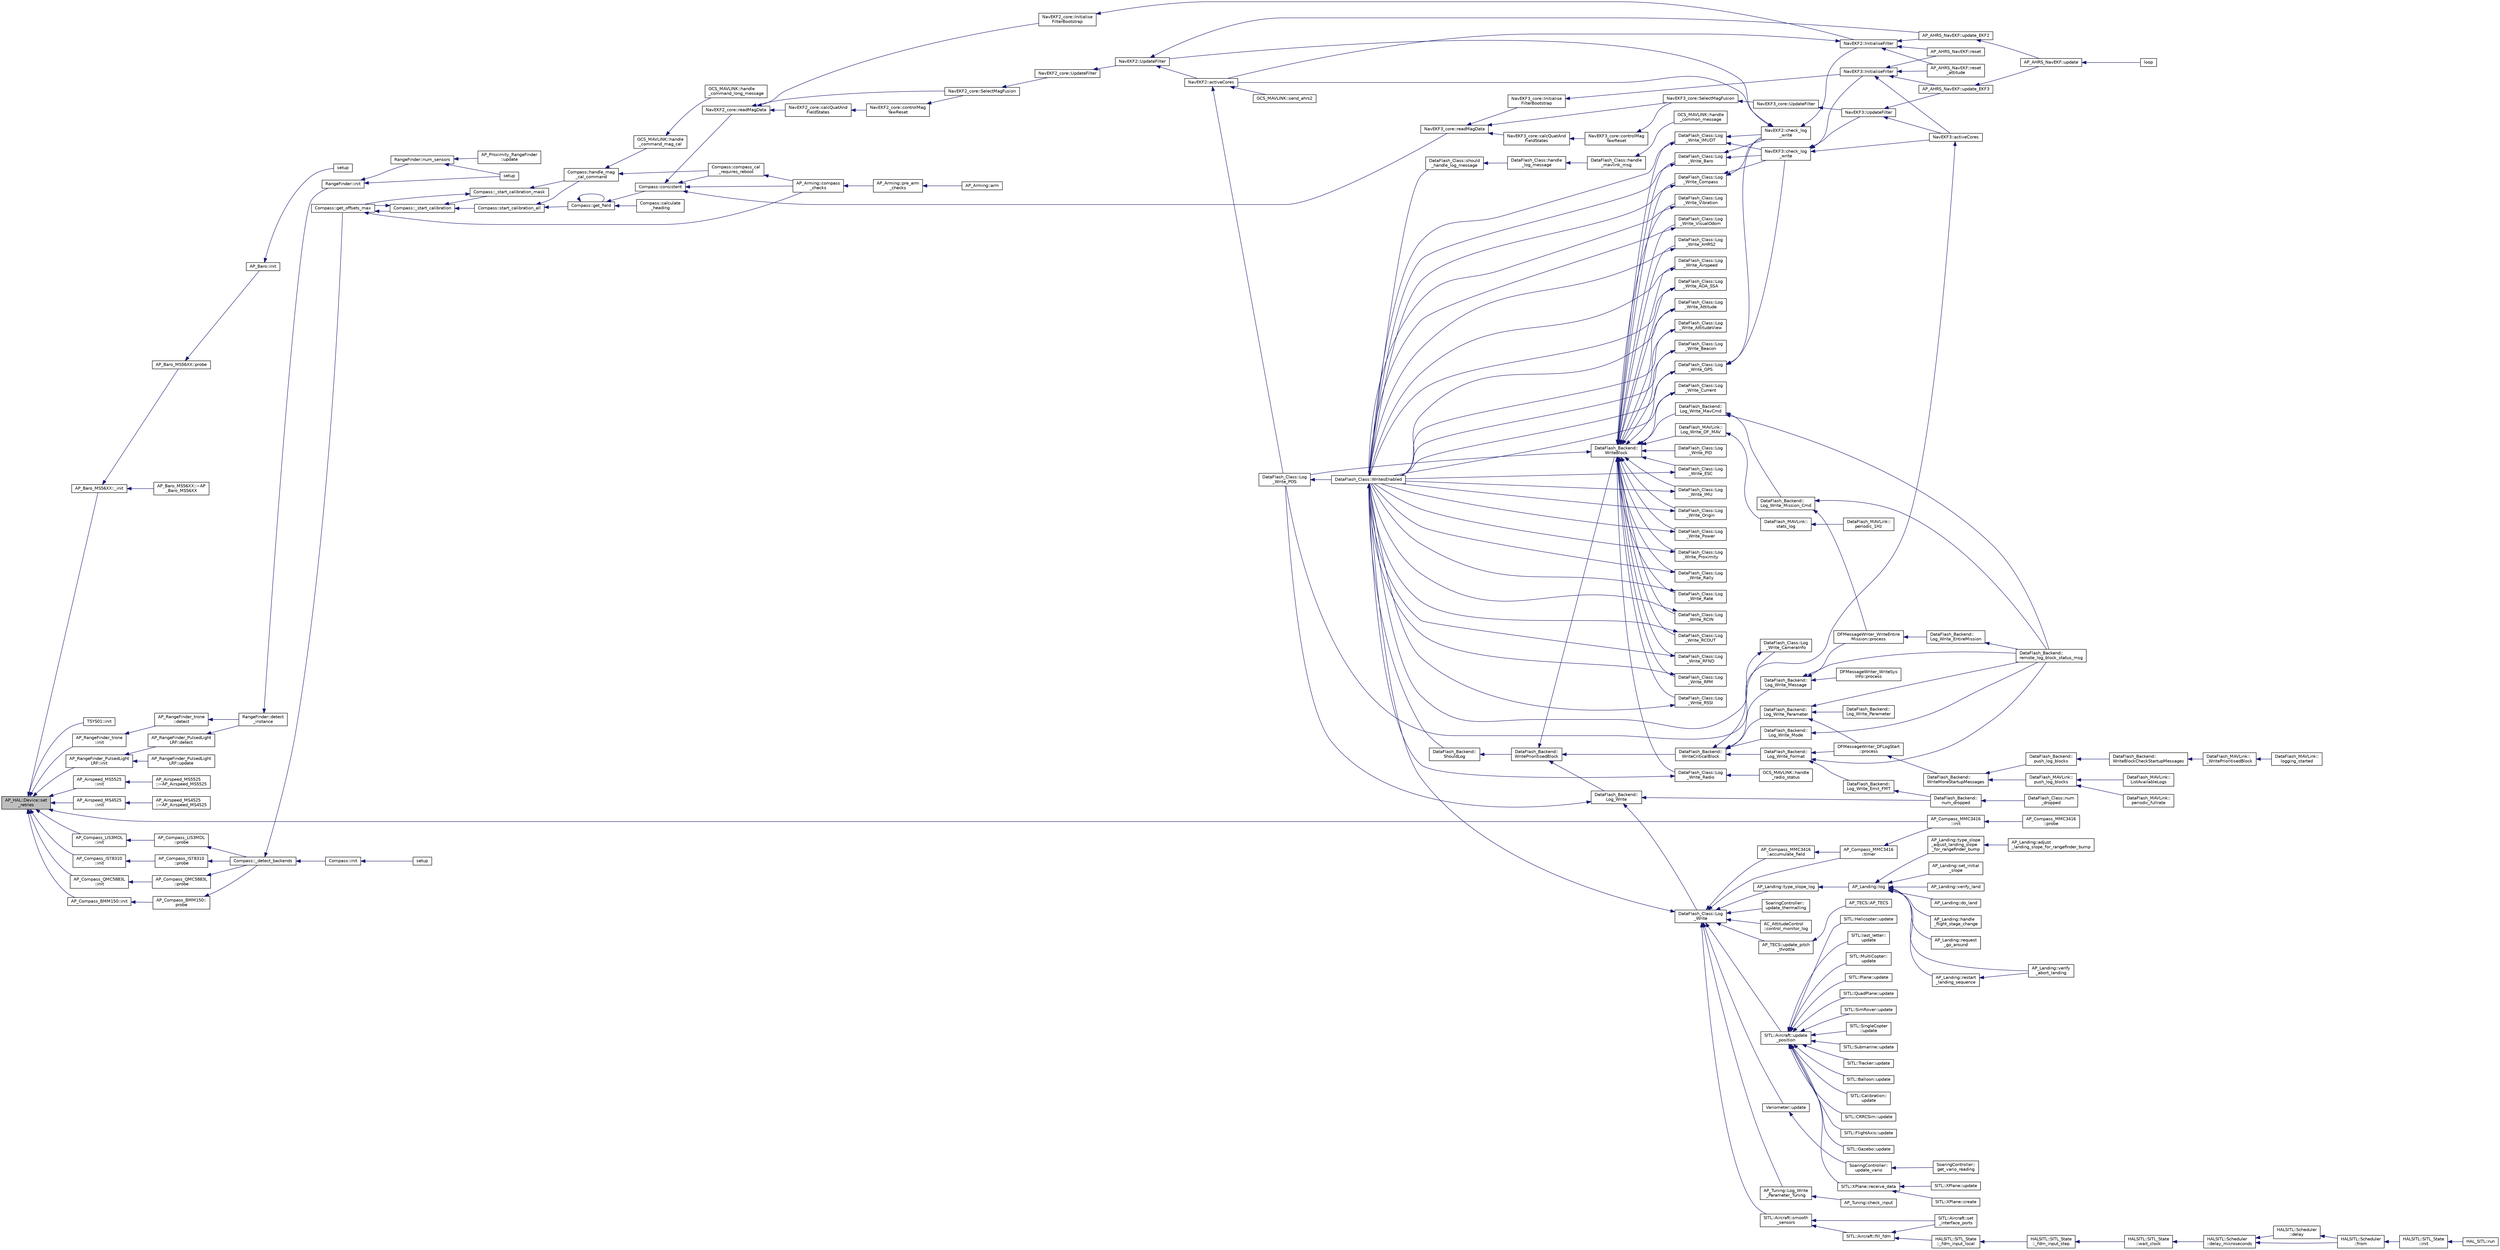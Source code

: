 digraph "AP_HAL::Device::set_retries"
{
 // INTERACTIVE_SVG=YES
  edge [fontname="Helvetica",fontsize="10",labelfontname="Helvetica",labelfontsize="10"];
  node [fontname="Helvetica",fontsize="10",shape=record];
  rankdir="LR";
  Node1 [label="AP_HAL::Device::set\l_retries",height=0.2,width=0.4,color="black", fillcolor="grey75", style="filled", fontcolor="black"];
  Node1 -> Node2 [dir="back",color="midnightblue",fontsize="10",style="solid",fontname="Helvetica"];
  Node2 [label="AP_Baro_MS56XX::_init",height=0.2,width=0.4,color="black", fillcolor="white", style="filled",URL="$classAP__Baro__MS56XX.html#a2f9fa10ace104137e6a0a0b4c8f4130c"];
  Node2 -> Node3 [dir="back",color="midnightblue",fontsize="10",style="solid",fontname="Helvetica"];
  Node3 [label="AP_Baro_MS56XX::probe",height=0.2,width=0.4,color="black", fillcolor="white", style="filled",URL="$classAP__Baro__MS56XX.html#ad4e1780fe0c684f594cc93ec96a9c876"];
  Node3 -> Node4 [dir="back",color="midnightblue",fontsize="10",style="solid",fontname="Helvetica"];
  Node4 [label="AP_Baro::init",height=0.2,width=0.4,color="black", fillcolor="white", style="filled",URL="$classAP__Baro.html#a942db790233528bfbb4d9a07c3454360"];
  Node4 -> Node5 [dir="back",color="midnightblue",fontsize="10",style="solid",fontname="Helvetica"];
  Node5 [label="setup",height=0.2,width=0.4,color="black", fillcolor="white", style="filled",URL="$BARO__generic_8cpp.html#a4fc01d736fe50cf5b977f755b675f11d"];
  Node2 -> Node6 [dir="back",color="midnightblue",fontsize="10",style="solid",fontname="Helvetica"];
  Node6 [label="AP_Baro_MS56XX::~AP\l_Baro_MS56XX",height=0.2,width=0.4,color="black", fillcolor="white", style="filled",URL="$classAP__Baro__MS56XX.html#a355a33a0b35cdf084ae22c85978492a2"];
  Node1 -> Node7 [dir="back",color="midnightblue",fontsize="10",style="solid",fontname="Helvetica"];
  Node7 [label="TSYS01::init",height=0.2,width=0.4,color="black", fillcolor="white", style="filled",URL="$classTSYS01.html#aeeb9f8e45c008977d298085d2d12461e"];
  Node1 -> Node8 [dir="back",color="midnightblue",fontsize="10",style="solid",fontname="Helvetica"];
  Node8 [label="AP_RangeFinder_trone\l::init",height=0.2,width=0.4,color="black", fillcolor="white", style="filled",URL="$classAP__RangeFinder__trone.html#a798978258c22be13e6deee52cdab0236"];
  Node8 -> Node9 [dir="back",color="midnightblue",fontsize="10",style="solid",fontname="Helvetica"];
  Node9 [label="AP_RangeFinder_trone\l::detect",height=0.2,width=0.4,color="black", fillcolor="white", style="filled",URL="$classAP__RangeFinder__trone.html#a71c22bfe97e0cf43a9da0a975e9879c0"];
  Node9 -> Node10 [dir="back",color="midnightblue",fontsize="10",style="solid",fontname="Helvetica"];
  Node10 [label="RangeFinder::detect\l_instance",height=0.2,width=0.4,color="black", fillcolor="white", style="filled",URL="$classRangeFinder.html#a7f7f9dce880eb37d53df67cba39bdda9"];
  Node10 -> Node11 [dir="back",color="midnightblue",fontsize="10",style="solid",fontname="Helvetica"];
  Node11 [label="RangeFinder::init",height=0.2,width=0.4,color="black", fillcolor="white", style="filled",URL="$classRangeFinder.html#a1c2d6a488e35a856814b5d48ca3d5d9e"];
  Node11 -> Node12 [dir="back",color="midnightblue",fontsize="10",style="solid",fontname="Helvetica"];
  Node12 [label="RangeFinder::num_sensors",height=0.2,width=0.4,color="black", fillcolor="white", style="filled",URL="$classRangeFinder.html#a95856f52f03d5234d587600faedcbfaf"];
  Node12 -> Node13 [dir="back",color="midnightblue",fontsize="10",style="solid",fontname="Helvetica"];
  Node13 [label="setup",height=0.2,width=0.4,color="black", fillcolor="white", style="filled",URL="$RFIND__test_8cpp.html#a4fc01d736fe50cf5b977f755b675f11d"];
  Node12 -> Node14 [dir="back",color="midnightblue",fontsize="10",style="solid",fontname="Helvetica"];
  Node14 [label="AP_Proximity_RangeFinder\l::update",height=0.2,width=0.4,color="black", fillcolor="white", style="filled",URL="$classAP__Proximity__RangeFinder.html#a00972bd55509a984f8a71c4cfdb78445"];
  Node11 -> Node13 [dir="back",color="midnightblue",fontsize="10",style="solid",fontname="Helvetica"];
  Node1 -> Node15 [dir="back",color="midnightblue",fontsize="10",style="solid",fontname="Helvetica"];
  Node15 [label="AP_RangeFinder_PulsedLight\lLRF::init",height=0.2,width=0.4,color="black", fillcolor="white", style="filled",URL="$classAP__RangeFinder__PulsedLightLRF.html#a1fe58514ce7282108e5aea8800c2451d"];
  Node15 -> Node16 [dir="back",color="midnightblue",fontsize="10",style="solid",fontname="Helvetica"];
  Node16 [label="AP_RangeFinder_PulsedLight\lLRF::detect",height=0.2,width=0.4,color="black", fillcolor="white", style="filled",URL="$classAP__RangeFinder__PulsedLightLRF.html#ad87857d39b8c6d2cbc53209498b60f73"];
  Node16 -> Node10 [dir="back",color="midnightblue",fontsize="10",style="solid",fontname="Helvetica"];
  Node15 -> Node17 [dir="back",color="midnightblue",fontsize="10",style="solid",fontname="Helvetica"];
  Node17 [label="AP_RangeFinder_PulsedLight\lLRF::update",height=0.2,width=0.4,color="black", fillcolor="white", style="filled",URL="$classAP__RangeFinder__PulsedLightLRF.html#a95733e2bb087ab50b224364be04da722"];
  Node1 -> Node18 [dir="back",color="midnightblue",fontsize="10",style="solid",fontname="Helvetica"];
  Node18 [label="AP_Airspeed_MS5525\l::init",height=0.2,width=0.4,color="black", fillcolor="white", style="filled",URL="$classAP__Airspeed__MS5525.html#a9e5ee7103712f80d10c650076827870d"];
  Node18 -> Node19 [dir="back",color="midnightblue",fontsize="10",style="solid",fontname="Helvetica"];
  Node19 [label="AP_Airspeed_MS5525\l::~AP_Airspeed_MS5525",height=0.2,width=0.4,color="black", fillcolor="white", style="filled",URL="$classAP__Airspeed__MS5525.html#a912d32f3429f683271ab10f3768122ab"];
  Node1 -> Node20 [dir="back",color="midnightblue",fontsize="10",style="solid",fontname="Helvetica"];
  Node20 [label="AP_Airspeed_MS4525\l::init",height=0.2,width=0.4,color="black", fillcolor="white", style="filled",URL="$classAP__Airspeed__MS4525.html#aac959768d4e8ad20d05dce4f9d809d22"];
  Node20 -> Node21 [dir="back",color="midnightblue",fontsize="10",style="solid",fontname="Helvetica"];
  Node21 [label="AP_Airspeed_MS4525\l::~AP_Airspeed_MS4525",height=0.2,width=0.4,color="black", fillcolor="white", style="filled",URL="$classAP__Airspeed__MS4525.html#a3cca9afd47d2f9476b305dd536b4ef31"];
  Node1 -> Node22 [dir="back",color="midnightblue",fontsize="10",style="solid",fontname="Helvetica"];
  Node22 [label="AP_Compass_BMM150::init",height=0.2,width=0.4,color="black", fillcolor="white", style="filled",URL="$classAP__Compass__BMM150.html#abbf9a3c627c7226835bc4ec7a346f221"];
  Node22 -> Node23 [dir="back",color="midnightblue",fontsize="10",style="solid",fontname="Helvetica"];
  Node23 [label="AP_Compass_BMM150::\lprobe",height=0.2,width=0.4,color="black", fillcolor="white", style="filled",URL="$classAP__Compass__BMM150.html#acb87d3a695ab2b7a439939107f18fe72"];
  Node23 -> Node24 [dir="back",color="midnightblue",fontsize="10",style="solid",fontname="Helvetica"];
  Node24 [label="Compass::_detect_backends",height=0.2,width=0.4,color="black", fillcolor="white", style="filled",URL="$classCompass.html#a1c48170d8c8966b22fb150b1634443ec"];
  Node24 -> Node25 [dir="back",color="midnightblue",fontsize="10",style="solid",fontname="Helvetica"];
  Node25 [label="Compass::get_offsets_max",height=0.2,width=0.4,color="black", fillcolor="white", style="filled",URL="$classCompass.html#aff3220e1a557a75480e4c2dbbde72973"];
  Node25 -> Node26 [dir="back",color="midnightblue",fontsize="10",style="solid",fontname="Helvetica"];
  Node26 [label="Compass::_start_calibration",height=0.2,width=0.4,color="black", fillcolor="white", style="filled",URL="$classCompass.html#a702eb9d33ff1f5ada05b67f9b2219f9a"];
  Node26 -> Node27 [dir="back",color="midnightblue",fontsize="10",style="solid",fontname="Helvetica"];
  Node27 [label="Compass::_start_calibration_mask",height=0.2,width=0.4,color="black", fillcolor="white", style="filled",URL="$classCompass.html#afdd4d0c78f52388a68dfc07deeec11a6"];
  Node27 -> Node25 [dir="back",color="midnightblue",fontsize="10",style="solid",fontname="Helvetica"];
  Node27 -> Node28 [dir="back",color="midnightblue",fontsize="10",style="solid",fontname="Helvetica"];
  Node28 [label="Compass::handle_mag\l_cal_command",height=0.2,width=0.4,color="black", fillcolor="white", style="filled",URL="$classCompass.html#ab4993a08b27d38ebb96276dc40c5f5fb"];
  Node28 -> Node29 [dir="back",color="midnightblue",fontsize="10",style="solid",fontname="Helvetica"];
  Node29 [label="Compass::compass_cal\l_requires_reboot",height=0.2,width=0.4,color="black", fillcolor="white", style="filled",URL="$classCompass.html#a71d8ad1cb96263dfe4c0f712f14fac97"];
  Node29 -> Node30 [dir="back",color="midnightblue",fontsize="10",style="solid",fontname="Helvetica"];
  Node30 [label="AP_Arming::compass\l_checks",height=0.2,width=0.4,color="black", fillcolor="white", style="filled",URL="$classAP__Arming.html#a24332b3f5e2e233914bce12e69ae9564"];
  Node30 -> Node31 [dir="back",color="midnightblue",fontsize="10",style="solid",fontname="Helvetica"];
  Node31 [label="AP_Arming::pre_arm\l_checks",height=0.2,width=0.4,color="black", fillcolor="white", style="filled",URL="$classAP__Arming.html#a73c03baf7f22b7124a2ac9e9286a850a"];
  Node31 -> Node32 [dir="back",color="midnightblue",fontsize="10",style="solid",fontname="Helvetica"];
  Node32 [label="AP_Arming::arm",height=0.2,width=0.4,color="black", fillcolor="white", style="filled",URL="$classAP__Arming.html#a47b859d9929a736df2f08a1cad03efcb"];
  Node28 -> Node33 [dir="back",color="midnightblue",fontsize="10",style="solid",fontname="Helvetica"];
  Node33 [label="GCS_MAVLINK::handle\l_command_mag_cal",height=0.2,width=0.4,color="black", fillcolor="white", style="filled",URL="$structGCS__MAVLINK.html#acc3f14c49157522bc5c00c3fe1c1b553"];
  Node33 -> Node34 [dir="back",color="midnightblue",fontsize="10",style="solid",fontname="Helvetica"];
  Node34 [label="GCS_MAVLINK::handle\l_command_long_message",height=0.2,width=0.4,color="black", fillcolor="white", style="filled",URL="$structGCS__MAVLINK.html#ada9816ba563e134b421cb5bcc7b21ed6"];
  Node26 -> Node25 [dir="back",color="midnightblue",fontsize="10",style="solid",fontname="Helvetica"];
  Node26 -> Node35 [dir="back",color="midnightblue",fontsize="10",style="solid",fontname="Helvetica"];
  Node35 [label="Compass::start_calibration_all",height=0.2,width=0.4,color="black", fillcolor="white", style="filled",URL="$classCompass.html#a785cd621a6ecd49077881299ff1edba7"];
  Node35 -> Node36 [dir="back",color="midnightblue",fontsize="10",style="solid",fontname="Helvetica"];
  Node36 [label="Compass::get_field",height=0.2,width=0.4,color="black", fillcolor="white", style="filled",URL="$classCompass.html#a22ce936207eeda5d3fa55237271cef3e"];
  Node36 -> Node37 [dir="back",color="midnightblue",fontsize="10",style="solid",fontname="Helvetica"];
  Node37 [label="Compass::calculate\l_heading",height=0.2,width=0.4,color="black", fillcolor="white", style="filled",URL="$classCompass.html#a518ff958770a39bc265f93d22e071212"];
  Node36 -> Node38 [dir="back",color="midnightblue",fontsize="10",style="solid",fontname="Helvetica"];
  Node38 [label="Compass::consistent",height=0.2,width=0.4,color="black", fillcolor="white", style="filled",URL="$classCompass.html#a59f46d32a935d4faecc4a28d262c4388"];
  Node38 -> Node29 [dir="back",color="midnightblue",fontsize="10",style="solid",fontname="Helvetica"];
  Node38 -> Node30 [dir="back",color="midnightblue",fontsize="10",style="solid",fontname="Helvetica"];
  Node38 -> Node39 [dir="back",color="midnightblue",fontsize="10",style="solid",fontname="Helvetica"];
  Node39 [label="NavEKF2_core::readMagData",height=0.2,width=0.4,color="black", fillcolor="white", style="filled",URL="$classNavEKF2__core.html#abf6ac301297f486d9690d97c7a19dad8"];
  Node39 -> Node40 [dir="back",color="midnightblue",fontsize="10",style="solid",fontname="Helvetica"];
  Node40 [label="NavEKF2_core::calcQuatAnd\lFieldStates",height=0.2,width=0.4,color="black", fillcolor="white", style="filled",URL="$classNavEKF2__core.html#af6d172634e15ba1643bf4c53c390f5e2"];
  Node40 -> Node41 [dir="back",color="midnightblue",fontsize="10",style="solid",fontname="Helvetica"];
  Node41 [label="NavEKF2_core::controlMag\lYawReset",height=0.2,width=0.4,color="black", fillcolor="white", style="filled",URL="$classNavEKF2__core.html#a3989e564224adfa26b0e32a5a03aca10"];
  Node41 -> Node42 [dir="back",color="midnightblue",fontsize="10",style="solid",fontname="Helvetica"];
  Node42 [label="NavEKF2_core::SelectMagFusion",height=0.2,width=0.4,color="black", fillcolor="white", style="filled",URL="$classNavEKF2__core.html#aa0f6cd840e93e0233f056c88ce45ef85"];
  Node42 -> Node43 [dir="back",color="midnightblue",fontsize="10",style="solid",fontname="Helvetica"];
  Node43 [label="NavEKF2_core::UpdateFilter",height=0.2,width=0.4,color="black", fillcolor="white", style="filled",URL="$classNavEKF2__core.html#a5f5c815cbd5ebba30d731f89f87726c3"];
  Node43 -> Node44 [dir="back",color="midnightblue",fontsize="10",style="solid",fontname="Helvetica"];
  Node44 [label="NavEKF2::UpdateFilter",height=0.2,width=0.4,color="black", fillcolor="white", style="filled",URL="$classNavEKF2.html#a72815b1bbd9d7ceb0ff7ae52d14516df"];
  Node44 -> Node45 [dir="back",color="midnightblue",fontsize="10",style="solid",fontname="Helvetica"];
  Node45 [label="NavEKF2::activeCores",height=0.2,width=0.4,color="black", fillcolor="white", style="filled",URL="$classNavEKF2.html#ab18af2714c15fcf190493c01e2a28c73"];
  Node45 -> Node46 [dir="back",color="midnightblue",fontsize="10",style="solid",fontname="Helvetica"];
  Node46 [label="DataFlash_Class::Log\l_Write_POS",height=0.2,width=0.4,color="black", fillcolor="white", style="filled",URL="$classDataFlash__Class.html#a46e58faaa53c44516433f6bb7bde4163"];
  Node46 -> Node47 [dir="back",color="midnightblue",fontsize="10",style="solid",fontname="Helvetica"];
  Node47 [label="DataFlash_Class::WritesEnabled",height=0.2,width=0.4,color="black", fillcolor="white", style="filled",URL="$classDataFlash__Class.html#a680528ccef337901407a125439e1f397"];
  Node47 -> Node48 [dir="back",color="midnightblue",fontsize="10",style="solid",fontname="Helvetica"];
  Node48 [label="DataFlash_Class::should\l_handle_log_message",height=0.2,width=0.4,color="black", fillcolor="white", style="filled",URL="$classDataFlash__Class.html#a1f5e7a1ba369422c7df05cd384019b0e"];
  Node48 -> Node49 [dir="back",color="midnightblue",fontsize="10",style="solid",fontname="Helvetica"];
  Node49 [label="DataFlash_Class::handle\l_log_message",height=0.2,width=0.4,color="black", fillcolor="white", style="filled",URL="$classDataFlash__Class.html#a54a0f06df82820b62ec798a212821d25"];
  Node49 -> Node50 [dir="back",color="midnightblue",fontsize="10",style="solid",fontname="Helvetica"];
  Node50 [label="DataFlash_Class::handle\l_mavlink_msg",height=0.2,width=0.4,color="black", fillcolor="white", style="filled",URL="$classDataFlash__Class.html#a06ce95acf59edd4dd3b8aa7246913e7a"];
  Node50 -> Node51 [dir="back",color="midnightblue",fontsize="10",style="solid",fontname="Helvetica"];
  Node51 [label="GCS_MAVLINK::handle\l_common_message",height=0.2,width=0.4,color="black", fillcolor="white", style="filled",URL="$structGCS__MAVLINK.html#a13da94a2548ade6552a5250eb3251e89"];
  Node47 -> Node52 [dir="back",color="midnightblue",fontsize="10",style="solid",fontname="Helvetica"];
  Node52 [label="DataFlash_Backend::\lShouldLog",height=0.2,width=0.4,color="black", fillcolor="white", style="filled",URL="$classDataFlash__Backend.html#ae29c274eff677e46bb9e404656194789"];
  Node52 -> Node53 [dir="back",color="midnightblue",fontsize="10",style="solid",fontname="Helvetica"];
  Node53 [label="DataFlash_Backend::\lWritePrioritisedBlock",height=0.2,width=0.4,color="black", fillcolor="white", style="filled",URL="$classDataFlash__Backend.html#a70bd07e118265442caab0d742cb06abc"];
  Node53 -> Node54 [dir="back",color="midnightblue",fontsize="10",style="solid",fontname="Helvetica"];
  Node54 [label="DataFlash_Backend::\lLog_Write",height=0.2,width=0.4,color="black", fillcolor="white", style="filled",URL="$classDataFlash__Backend.html#a701111d46c96bfab23971267f325ddd3"];
  Node54 -> Node55 [dir="back",color="midnightblue",fontsize="10",style="solid",fontname="Helvetica"];
  Node55 [label="DataFlash_Class::Log\l_Write",height=0.2,width=0.4,color="black", fillcolor="white", style="filled",URL="$classDataFlash__Class.html#a379c836ed19feeac263fcd994b60226b"];
  Node55 -> Node56 [dir="back",color="midnightblue",fontsize="10",style="solid",fontname="Helvetica"];
  Node56 [label="AP_Compass_MMC3416\l::accumulate_field",height=0.2,width=0.4,color="black", fillcolor="white", style="filled",URL="$classAP__Compass__MMC3416.html#aa81525e474696e469db55ad9712a1b4f"];
  Node56 -> Node57 [dir="back",color="midnightblue",fontsize="10",style="solid",fontname="Helvetica"];
  Node57 [label="AP_Compass_MMC3416\l::timer",height=0.2,width=0.4,color="black", fillcolor="white", style="filled",URL="$classAP__Compass__MMC3416.html#a8b5b61173af45f3892c51bbeda783190"];
  Node57 -> Node58 [dir="back",color="midnightblue",fontsize="10",style="solid",fontname="Helvetica"];
  Node58 [label="AP_Compass_MMC3416\l::init",height=0.2,width=0.4,color="black", fillcolor="white", style="filled",URL="$classAP__Compass__MMC3416.html#af9749d12b13a50641e4c2b7b8b702ac2"];
  Node58 -> Node59 [dir="back",color="midnightblue",fontsize="10",style="solid",fontname="Helvetica"];
  Node59 [label="AP_Compass_MMC3416\l::probe",height=0.2,width=0.4,color="black", fillcolor="white", style="filled",URL="$classAP__Compass__MMC3416.html#a45317bd66ff02b0b69e17221ff572261"];
  Node55 -> Node60 [dir="back",color="midnightblue",fontsize="10",style="solid",fontname="Helvetica"];
  Node60 [label="AC_AttitudeControl\l::control_monitor_log",height=0.2,width=0.4,color="black", fillcolor="white", style="filled",URL="$classAC__AttitudeControl.html#a24124a33c8cd7a9cd575d0c16a1e2d5b"];
  Node55 -> Node61 [dir="back",color="midnightblue",fontsize="10",style="solid",fontname="Helvetica"];
  Node61 [label="AP_Tuning::Log_Write\l_Parameter_Tuning",height=0.2,width=0.4,color="black", fillcolor="white", style="filled",URL="$classAP__Tuning.html#abc35074ce5f7c46fbbc644d80c3dc15a"];
  Node61 -> Node62 [dir="back",color="midnightblue",fontsize="10",style="solid",fontname="Helvetica"];
  Node62 [label="AP_Tuning::check_input",height=0.2,width=0.4,color="black", fillcolor="white", style="filled",URL="$classAP__Tuning.html#a26bf8c5e3711e547ce95654ca285fecb"];
  Node55 -> Node63 [dir="back",color="midnightblue",fontsize="10",style="solid",fontname="Helvetica"];
  Node63 [label="SITL::Aircraft::smooth\l_sensors",height=0.2,width=0.4,color="black", fillcolor="white", style="filled",URL="$classSITL_1_1Aircraft.html#a8b835df207c22a4d9bc24b14525ce968"];
  Node63 -> Node64 [dir="back",color="midnightblue",fontsize="10",style="solid",fontname="Helvetica"];
  Node64 [label="SITL::Aircraft::fill_fdm",height=0.2,width=0.4,color="black", fillcolor="white", style="filled",URL="$classSITL_1_1Aircraft.html#a07b38044e8a77d5f48db38e9913e06db"];
  Node64 -> Node65 [dir="back",color="midnightblue",fontsize="10",style="solid",fontname="Helvetica"];
  Node65 [label="HALSITL::SITL_State\l::_fdm_input_local",height=0.2,width=0.4,color="black", fillcolor="white", style="filled",URL="$classHALSITL_1_1SITL__State.html#a141fe78b0702ab2f2ac4cafc221fdb97"];
  Node65 -> Node66 [dir="back",color="midnightblue",fontsize="10",style="solid",fontname="Helvetica"];
  Node66 [label="HALSITL::SITL_State\l::_fdm_input_step",height=0.2,width=0.4,color="black", fillcolor="white", style="filled",URL="$classHALSITL_1_1SITL__State.html#ae31c93a26ca780bb508dded2498e2e93"];
  Node66 -> Node67 [dir="back",color="midnightblue",fontsize="10",style="solid",fontname="Helvetica"];
  Node67 [label="HALSITL::SITL_State\l::wait_clock",height=0.2,width=0.4,color="black", fillcolor="white", style="filled",URL="$classHALSITL_1_1SITL__State.html#a3eeaf330efded46259bbf64fc53e6b9f"];
  Node67 -> Node68 [dir="back",color="midnightblue",fontsize="10",style="solid",fontname="Helvetica"];
  Node68 [label="HALSITL::Scheduler\l::delay_microseconds",height=0.2,width=0.4,color="black", fillcolor="white", style="filled",URL="$classHALSITL_1_1Scheduler.html#a4cffd5bcba0175bf49c7aa75ff3bf09a"];
  Node68 -> Node69 [dir="back",color="midnightblue",fontsize="10",style="solid",fontname="Helvetica"];
  Node69 [label="HALSITL::Scheduler\l::from",height=0.2,width=0.4,color="black", fillcolor="white", style="filled",URL="$classHALSITL_1_1Scheduler.html#a2c3ea70328333081349821921242cb39"];
  Node69 -> Node70 [dir="back",color="midnightblue",fontsize="10",style="solid",fontname="Helvetica"];
  Node70 [label="HALSITL::SITL_State\l::init",height=0.2,width=0.4,color="black", fillcolor="white", style="filled",URL="$classHALSITL_1_1SITL__State.html#a7059cb4e279007aae9b06757a68c15af"];
  Node70 -> Node71 [dir="back",color="midnightblue",fontsize="10",style="solid",fontname="Helvetica"];
  Node71 [label="HAL_SITL::run",height=0.2,width=0.4,color="black", fillcolor="white", style="filled",URL="$classHAL__SITL.html#add0e35ac5a212a6b187c55186c8f026a"];
  Node68 -> Node72 [dir="back",color="midnightblue",fontsize="10",style="solid",fontname="Helvetica"];
  Node72 [label="HALSITL::Scheduler\l::delay",height=0.2,width=0.4,color="black", fillcolor="white", style="filled",URL="$classHALSITL_1_1Scheduler.html#a14f3239ecbb9889823b20dc9de655c2f"];
  Node72 -> Node69 [dir="back",color="midnightblue",fontsize="10",style="solid",fontname="Helvetica"];
  Node64 -> Node73 [dir="back",color="midnightblue",fontsize="10",style="solid",fontname="Helvetica"];
  Node73 [label="SITL::Aircraft::set\l_interface_ports",height=0.2,width=0.4,color="black", fillcolor="white", style="filled",URL="$classSITL_1_1Aircraft.html#a061f04e9f5bc75cc1f250a4e7c3d8421"];
  Node63 -> Node73 [dir="back",color="midnightblue",fontsize="10",style="solid",fontname="Helvetica"];
  Node55 -> Node57 [dir="back",color="midnightblue",fontsize="10",style="solid",fontname="Helvetica"];
  Node55 -> Node74 [dir="back",color="midnightblue",fontsize="10",style="solid",fontname="Helvetica"];
  Node74 [label="AP_Landing::type_slope_log",height=0.2,width=0.4,color="black", fillcolor="white", style="filled",URL="$classAP__Landing.html#ac0b5a7424b989984441d47159f9e691c"];
  Node74 -> Node75 [dir="back",color="midnightblue",fontsize="10",style="solid",fontname="Helvetica"];
  Node75 [label="AP_Landing::log",height=0.2,width=0.4,color="black", fillcolor="white", style="filled",URL="$classAP__Landing.html#afbaa15e50629185cb1c1dcb1c41289d8"];
  Node75 -> Node76 [dir="back",color="midnightblue",fontsize="10",style="solid",fontname="Helvetica"];
  Node76 [label="AP_Landing::do_land",height=0.2,width=0.4,color="black", fillcolor="white", style="filled",URL="$classAP__Landing.html#ac7cb51eaa69d1bed262223b56ee2c4ce"];
  Node75 -> Node77 [dir="back",color="midnightblue",fontsize="10",style="solid",fontname="Helvetica"];
  Node77 [label="AP_Landing::handle\l_flight_stage_change",height=0.2,width=0.4,color="black", fillcolor="white", style="filled",URL="$classAP__Landing.html#a9f6d861fd1bf8df96c061931179095c0"];
  Node75 -> Node78 [dir="back",color="midnightblue",fontsize="10",style="solid",fontname="Helvetica"];
  Node78 [label="AP_Landing::request\l_go_around",height=0.2,width=0.4,color="black", fillcolor="white", style="filled",URL="$classAP__Landing.html#afc506451afaaca18bebe5746f1caf448"];
  Node75 -> Node79 [dir="back",color="midnightblue",fontsize="10",style="solid",fontname="Helvetica"];
  Node79 [label="AP_Landing::restart\l_landing_sequence",height=0.2,width=0.4,color="black", fillcolor="white", style="filled",URL="$classAP__Landing.html#a4cb652398231c274e6061aa6b211366b"];
  Node79 -> Node80 [dir="back",color="midnightblue",fontsize="10",style="solid",fontname="Helvetica"];
  Node80 [label="AP_Landing::verify\l_abort_landing",height=0.2,width=0.4,color="black", fillcolor="white", style="filled",URL="$classAP__Landing.html#a23d5d937afe630bfa1d3eeea5d767e4b"];
  Node75 -> Node81 [dir="back",color="midnightblue",fontsize="10",style="solid",fontname="Helvetica"];
  Node81 [label="AP_Landing::set_initial\l_slope",height=0.2,width=0.4,color="black", fillcolor="white", style="filled",URL="$classAP__Landing.html#a7e905f0cb574cb49a778b18906362736"];
  Node75 -> Node82 [dir="back",color="midnightblue",fontsize="10",style="solid",fontname="Helvetica"];
  Node82 [label="AP_Landing::type_slope\l_adjust_landing_slope\l_for_rangefinder_bump",height=0.2,width=0.4,color="black", fillcolor="white", style="filled",URL="$classAP__Landing.html#a68317a4d27e65aadc7013a9363da5ce3"];
  Node82 -> Node83 [dir="back",color="midnightblue",fontsize="10",style="solid",fontname="Helvetica"];
  Node83 [label="AP_Landing::adjust\l_landing_slope_for_rangefinder_bump",height=0.2,width=0.4,color="black", fillcolor="white", style="filled",URL="$classAP__Landing.html#aca701ba52726269447500bdf654b3b10"];
  Node75 -> Node80 [dir="back",color="midnightblue",fontsize="10",style="solid",fontname="Helvetica"];
  Node75 -> Node84 [dir="back",color="midnightblue",fontsize="10",style="solid",fontname="Helvetica"];
  Node84 [label="AP_Landing::verify_land",height=0.2,width=0.4,color="black", fillcolor="white", style="filled",URL="$classAP__Landing.html#afdbc34de818b9cb366336c23660fd495"];
  Node55 -> Node85 [dir="back",color="midnightblue",fontsize="10",style="solid",fontname="Helvetica"];
  Node85 [label="Variometer::update",height=0.2,width=0.4,color="black", fillcolor="white", style="filled",URL="$classVariometer.html#ae8429634659d6e7f64a64992380e7b2b"];
  Node85 -> Node86 [dir="back",color="midnightblue",fontsize="10",style="solid",fontname="Helvetica"];
  Node86 [label="SoaringController::\lupdate_vario",height=0.2,width=0.4,color="black", fillcolor="white", style="filled",URL="$classSoaringController.html#a7adf701742d2ba2f2e699b9e3ce1b955"];
  Node86 -> Node87 [dir="back",color="midnightblue",fontsize="10",style="solid",fontname="Helvetica"];
  Node87 [label="SoaringController::\lget_vario_reading",height=0.2,width=0.4,color="black", fillcolor="white", style="filled",URL="$classSoaringController.html#aea41b313738070dceb7c4953d4873342"];
  Node55 -> Node88 [dir="back",color="midnightblue",fontsize="10",style="solid",fontname="Helvetica"];
  Node88 [label="AP_TECS::update_pitch\l_throttle",height=0.2,width=0.4,color="black", fillcolor="white", style="filled",URL="$classAP__TECS.html#ad9fdee521b36fe15ab8ab06a35717c5a"];
  Node88 -> Node89 [dir="back",color="midnightblue",fontsize="10",style="solid",fontname="Helvetica"];
  Node89 [label="AP_TECS::AP_TECS",height=0.2,width=0.4,color="black", fillcolor="white", style="filled",URL="$classAP__TECS.html#a01d6d2b6f4c4151838115b13020d8990"];
  Node55 -> Node90 [dir="back",color="midnightblue",fontsize="10",style="solid",fontname="Helvetica"];
  Node90 [label="SITL::Aircraft::update\l_position",height=0.2,width=0.4,color="black", fillcolor="white", style="filled",URL="$classSITL_1_1Aircraft.html#a4a72b2c0617cf55b24b062daaae685b9"];
  Node90 -> Node91 [dir="back",color="midnightblue",fontsize="10",style="solid",fontname="Helvetica"];
  Node91 [label="SITL::Balloon::update",height=0.2,width=0.4,color="black", fillcolor="white", style="filled",URL="$classSITL_1_1Balloon.html#a34f5716a3c9ba0805d89dc36656ae90c"];
  Node90 -> Node92 [dir="back",color="midnightblue",fontsize="10",style="solid",fontname="Helvetica"];
  Node92 [label="SITL::Calibration::\lupdate",height=0.2,width=0.4,color="black", fillcolor="white", style="filled",URL="$classSITL_1_1Calibration.html#a0c3f60adfbc5d68ae425883af18b62f4"];
  Node90 -> Node93 [dir="back",color="midnightblue",fontsize="10",style="solid",fontname="Helvetica"];
  Node93 [label="SITL::CRRCSim::update",height=0.2,width=0.4,color="black", fillcolor="white", style="filled",URL="$classSITL_1_1CRRCSim.html#ada236d396837feb2c5efe885ea504f87"];
  Node90 -> Node94 [dir="back",color="midnightblue",fontsize="10",style="solid",fontname="Helvetica"];
  Node94 [label="SITL::FlightAxis::update",height=0.2,width=0.4,color="black", fillcolor="white", style="filled",URL="$classSITL_1_1FlightAxis.html#abea39b8171735bf99ad90267f6be4c42"];
  Node90 -> Node95 [dir="back",color="midnightblue",fontsize="10",style="solid",fontname="Helvetica"];
  Node95 [label="SITL::Gazebo::update",height=0.2,width=0.4,color="black", fillcolor="white", style="filled",URL="$classSITL_1_1Gazebo.html#a120a541070549b98ba4740c91abf97a7"];
  Node90 -> Node96 [dir="back",color="midnightblue",fontsize="10",style="solid",fontname="Helvetica"];
  Node96 [label="SITL::Helicopter::update",height=0.2,width=0.4,color="black", fillcolor="white", style="filled",URL="$classSITL_1_1Helicopter.html#a0e8602ead0fe804552ab7ade9a1b171e"];
  Node90 -> Node97 [dir="back",color="midnightblue",fontsize="10",style="solid",fontname="Helvetica"];
  Node97 [label="SITL::last_letter::\lupdate",height=0.2,width=0.4,color="black", fillcolor="white", style="filled",URL="$classSITL_1_1last__letter.html#ae4e6d3acea9730faa873e8d25b876d19"];
  Node90 -> Node98 [dir="back",color="midnightblue",fontsize="10",style="solid",fontname="Helvetica"];
  Node98 [label="SITL::MultiCopter::\lupdate",height=0.2,width=0.4,color="black", fillcolor="white", style="filled",URL="$classSITL_1_1MultiCopter.html#ad4df8bcd20625ce425cc9d73f9aa6a20"];
  Node90 -> Node99 [dir="back",color="midnightblue",fontsize="10",style="solid",fontname="Helvetica"];
  Node99 [label="SITL::Plane::update",height=0.2,width=0.4,color="black", fillcolor="white", style="filled",URL="$classSITL_1_1Plane.html#a7852409df29e250b1903384d1446930c"];
  Node90 -> Node100 [dir="back",color="midnightblue",fontsize="10",style="solid",fontname="Helvetica"];
  Node100 [label="SITL::QuadPlane::update",height=0.2,width=0.4,color="black", fillcolor="white", style="filled",URL="$classSITL_1_1QuadPlane.html#af9068f0de1894f5afc49481c869e3b6c"];
  Node90 -> Node101 [dir="back",color="midnightblue",fontsize="10",style="solid",fontname="Helvetica"];
  Node101 [label="SITL::SimRover::update",height=0.2,width=0.4,color="black", fillcolor="white", style="filled",URL="$classSITL_1_1SimRover.html#a0692a116e9c7cff78adb0b08b0d571b2"];
  Node90 -> Node102 [dir="back",color="midnightblue",fontsize="10",style="solid",fontname="Helvetica"];
  Node102 [label="SITL::SingleCopter\l::update",height=0.2,width=0.4,color="black", fillcolor="white", style="filled",URL="$classSITL_1_1SingleCopter.html#a07d0997518b86260a6a80b914733d7b5"];
  Node90 -> Node103 [dir="back",color="midnightblue",fontsize="10",style="solid",fontname="Helvetica"];
  Node103 [label="SITL::Submarine::update",height=0.2,width=0.4,color="black", fillcolor="white", style="filled",URL="$classSITL_1_1Submarine.html#ae172876dbb527df84dfb38c9fa383878"];
  Node90 -> Node104 [dir="back",color="midnightblue",fontsize="10",style="solid",fontname="Helvetica"];
  Node104 [label="SITL::Tracker::update",height=0.2,width=0.4,color="black", fillcolor="white", style="filled",URL="$classSITL_1_1Tracker.html#aa2d26c0841ead98b60a9291eb4d74b71"];
  Node90 -> Node105 [dir="back",color="midnightblue",fontsize="10",style="solid",fontname="Helvetica"];
  Node105 [label="SITL::XPlane::receive_data",height=0.2,width=0.4,color="black", fillcolor="white", style="filled",URL="$classSITL_1_1XPlane.html#ab30e1d12c7ebc3699a29f3442804a68b"];
  Node105 -> Node106 [dir="back",color="midnightblue",fontsize="10",style="solid",fontname="Helvetica"];
  Node106 [label="SITL::XPlane::update",height=0.2,width=0.4,color="black", fillcolor="white", style="filled",URL="$classSITL_1_1XPlane.html#abc5e72c8fd3445fcb19b6b1d42ec9970"];
  Node105 -> Node107 [dir="back",color="midnightblue",fontsize="10",style="solid",fontname="Helvetica"];
  Node107 [label="SITL::XPlane::create",height=0.2,width=0.4,color="black", fillcolor="white", style="filled",URL="$classSITL_1_1XPlane.html#a5cbab32f016edeff5108ded953c17cbe"];
  Node55 -> Node108 [dir="back",color="midnightblue",fontsize="10",style="solid",fontname="Helvetica"];
  Node108 [label="SoaringController::\lupdate_thermalling",height=0.2,width=0.4,color="black", fillcolor="white", style="filled",URL="$classSoaringController.html#abfbc693fd6c93da20fb098aedf6fd596"];
  Node55 -> Node47 [dir="back",color="midnightblue",fontsize="10",style="solid",fontname="Helvetica"];
  Node54 -> Node46 [dir="back",color="midnightblue",fontsize="10",style="solid",fontname="Helvetica"];
  Node54 -> Node109 [dir="back",color="midnightblue",fontsize="10",style="solid",fontname="Helvetica"];
  Node109 [label="DataFlash_Backend::\lnum_dropped",height=0.2,width=0.4,color="black", fillcolor="white", style="filled",URL="$classDataFlash__Backend.html#a944c1f573e2cd12e7ff491d48898d446"];
  Node109 -> Node110 [dir="back",color="midnightblue",fontsize="10",style="solid",fontname="Helvetica"];
  Node110 [label="DataFlash_Class::num\l_dropped",height=0.2,width=0.4,color="black", fillcolor="white", style="filled",URL="$classDataFlash__Class.html#a3b01d9a49c319ca3995df9b1649b9249"];
  Node53 -> Node111 [dir="back",color="midnightblue",fontsize="10",style="solid",fontname="Helvetica"];
  Node111 [label="DataFlash_Backend::\lWriteBlock",height=0.2,width=0.4,color="black", fillcolor="white", style="filled",URL="$classDataFlash__Backend.html#aed94b3ad1fd7333ddd7c2e20c3433d52"];
  Node111 -> Node112 [dir="back",color="midnightblue",fontsize="10",style="solid",fontname="Helvetica"];
  Node112 [label="DataFlash_Class::Log\l_Write_AHRS2",height=0.2,width=0.4,color="black", fillcolor="white", style="filled",URL="$classDataFlash__Class.html#ad81bca014959c6b0a6714ea0d83c409f"];
  Node112 -> Node47 [dir="back",color="midnightblue",fontsize="10",style="solid",fontname="Helvetica"];
  Node111 -> Node113 [dir="back",color="midnightblue",fontsize="10",style="solid",fontname="Helvetica"];
  Node113 [label="DataFlash_Class::Log\l_Write_Airspeed",height=0.2,width=0.4,color="black", fillcolor="white", style="filled",URL="$classDataFlash__Class.html#a6a38481f36ae833e7093c41a0e72be31"];
  Node113 -> Node47 [dir="back",color="midnightblue",fontsize="10",style="solid",fontname="Helvetica"];
  Node111 -> Node114 [dir="back",color="midnightblue",fontsize="10",style="solid",fontname="Helvetica"];
  Node114 [label="DataFlash_Class::Log\l_Write_AOA_SSA",height=0.2,width=0.4,color="black", fillcolor="white", style="filled",URL="$classDataFlash__Class.html#a07c6e6dc1aeb58b8f3255a63e0d5a430"];
  Node114 -> Node47 [dir="back",color="midnightblue",fontsize="10",style="solid",fontname="Helvetica"];
  Node111 -> Node115 [dir="back",color="midnightblue",fontsize="10",style="solid",fontname="Helvetica"];
  Node115 [label="DataFlash_Class::Log\l_Write_Attitude",height=0.2,width=0.4,color="black", fillcolor="white", style="filled",URL="$classDataFlash__Class.html#a100c0458780b38dd0ccc4a7381827b3c"];
  Node115 -> Node47 [dir="back",color="midnightblue",fontsize="10",style="solid",fontname="Helvetica"];
  Node111 -> Node116 [dir="back",color="midnightblue",fontsize="10",style="solid",fontname="Helvetica"];
  Node116 [label="DataFlash_Class::Log\l_Write_AttitudeView",height=0.2,width=0.4,color="black", fillcolor="white", style="filled",URL="$classDataFlash__Class.html#abf48a5cb3c39a255385d3853beb1b5d7"];
  Node116 -> Node47 [dir="back",color="midnightblue",fontsize="10",style="solid",fontname="Helvetica"];
  Node111 -> Node117 [dir="back",color="midnightblue",fontsize="10",style="solid",fontname="Helvetica"];
  Node117 [label="DataFlash_Class::Log\l_Write_Baro",height=0.2,width=0.4,color="black", fillcolor="white", style="filled",URL="$classDataFlash__Class.html#a4a12c2f2025e0a63d6ec85602857d0cb"];
  Node117 -> Node118 [dir="back",color="midnightblue",fontsize="10",style="solid",fontname="Helvetica"];
  Node118 [label="NavEKF3::check_log\l_write",height=0.2,width=0.4,color="black", fillcolor="white", style="filled",URL="$classNavEKF3.html#afa5a1b626563d35ad95545e8f056214b"];
  Node118 -> Node119 [dir="back",color="midnightblue",fontsize="10",style="solid",fontname="Helvetica"];
  Node119 [label="NavEKF3::activeCores",height=0.2,width=0.4,color="black", fillcolor="white", style="filled",URL="$classNavEKF3.html#a3e1f50ad977a17222fcd7a6851b0f2ec"];
  Node119 -> Node46 [dir="back",color="midnightblue",fontsize="10",style="solid",fontname="Helvetica"];
  Node118 -> Node120 [dir="back",color="midnightblue",fontsize="10",style="solid",fontname="Helvetica"];
  Node120 [label="NavEKF3::InitialiseFilter",height=0.2,width=0.4,color="black", fillcolor="white", style="filled",URL="$classNavEKF3.html#a07f064fa513fbb6e7188141904f3b5b5"];
  Node120 -> Node119 [dir="back",color="midnightblue",fontsize="10",style="solid",fontname="Helvetica"];
  Node120 -> Node121 [dir="back",color="midnightblue",fontsize="10",style="solid",fontname="Helvetica"];
  Node121 [label="AP_AHRS_NavEKF::reset",height=0.2,width=0.4,color="black", fillcolor="white", style="filled",URL="$classAP__AHRS__NavEKF.html#a532ff0df024a4537e5a108c42ba405a7"];
  Node120 -> Node122 [dir="back",color="midnightblue",fontsize="10",style="solid",fontname="Helvetica"];
  Node122 [label="AP_AHRS_NavEKF::reset\l_attitude",height=0.2,width=0.4,color="black", fillcolor="white", style="filled",URL="$classAP__AHRS__NavEKF.html#a9bd3c7f1793a48cd0d736b19fbfaf19a"];
  Node120 -> Node123 [dir="back",color="midnightblue",fontsize="10",style="solid",fontname="Helvetica"];
  Node123 [label="AP_AHRS_NavEKF::update_EKF3",height=0.2,width=0.4,color="black", fillcolor="white", style="filled",URL="$classAP__AHRS__NavEKF.html#a324160404f12959e955554f5aed26459"];
  Node123 -> Node124 [dir="back",color="midnightblue",fontsize="10",style="solid",fontname="Helvetica"];
  Node124 [label="AP_AHRS_NavEKF::update",height=0.2,width=0.4,color="black", fillcolor="white", style="filled",URL="$classAP__AHRS__NavEKF.html#ac8111979c5dc37a55b2c50818534ea52"];
  Node124 -> Node125 [dir="back",color="midnightblue",fontsize="10",style="solid",fontname="Helvetica"];
  Node125 [label="loop",height=0.2,width=0.4,color="black", fillcolor="white", style="filled",URL="$AHRS__Test_8cpp.html#afe461d27b9c48d5921c00d521181f12f"];
  Node118 -> Node126 [dir="back",color="midnightblue",fontsize="10",style="solid",fontname="Helvetica"];
  Node126 [label="NavEKF3::UpdateFilter",height=0.2,width=0.4,color="black", fillcolor="white", style="filled",URL="$classNavEKF3.html#a477020fcf29376e0c2205dbf79728104"];
  Node126 -> Node119 [dir="back",color="midnightblue",fontsize="10",style="solid",fontname="Helvetica"];
  Node126 -> Node123 [dir="back",color="midnightblue",fontsize="10",style="solid",fontname="Helvetica"];
  Node117 -> Node127 [dir="back",color="midnightblue",fontsize="10",style="solid",fontname="Helvetica"];
  Node127 [label="NavEKF2::check_log\l_write",height=0.2,width=0.4,color="black", fillcolor="white", style="filled",URL="$classNavEKF2.html#a124df957952b2cb0c04e4318a173f67a"];
  Node127 -> Node45 [dir="back",color="midnightblue",fontsize="10",style="solid",fontname="Helvetica"];
  Node127 -> Node128 [dir="back",color="midnightblue",fontsize="10",style="solid",fontname="Helvetica"];
  Node128 [label="NavEKF2::InitialiseFilter",height=0.2,width=0.4,color="black", fillcolor="white", style="filled",URL="$classNavEKF2.html#a9c447b8d84abf2dfc845ddbbbad46a2b"];
  Node128 -> Node45 [dir="back",color="midnightblue",fontsize="10",style="solid",fontname="Helvetica"];
  Node128 -> Node121 [dir="back",color="midnightblue",fontsize="10",style="solid",fontname="Helvetica"];
  Node128 -> Node122 [dir="back",color="midnightblue",fontsize="10",style="solid",fontname="Helvetica"];
  Node128 -> Node129 [dir="back",color="midnightblue",fontsize="10",style="solid",fontname="Helvetica"];
  Node129 [label="AP_AHRS_NavEKF::update_EKF2",height=0.2,width=0.4,color="black", fillcolor="white", style="filled",URL="$classAP__AHRS__NavEKF.html#a0187c6d3d4348b002a204c05d3e94b07"];
  Node129 -> Node124 [dir="back",color="midnightblue",fontsize="10",style="solid",fontname="Helvetica"];
  Node127 -> Node44 [dir="back",color="midnightblue",fontsize="10",style="solid",fontname="Helvetica"];
  Node117 -> Node47 [dir="back",color="midnightblue",fontsize="10",style="solid",fontname="Helvetica"];
  Node111 -> Node130 [dir="back",color="midnightblue",fontsize="10",style="solid",fontname="Helvetica"];
  Node130 [label="DataFlash_Class::Log\l_Write_Beacon",height=0.2,width=0.4,color="black", fillcolor="white", style="filled",URL="$classDataFlash__Class.html#abe412cc7c41a691691c24ec560586c45"];
  Node130 -> Node47 [dir="back",color="midnightblue",fontsize="10",style="solid",fontname="Helvetica"];
  Node111 -> Node131 [dir="back",color="midnightblue",fontsize="10",style="solid",fontname="Helvetica"];
  Node131 [label="DataFlash_Class::Log\l_Write_Compass",height=0.2,width=0.4,color="black", fillcolor="white", style="filled",URL="$classDataFlash__Class.html#a5189adf1c5da47c2149ca1d7baa745d8"];
  Node131 -> Node118 [dir="back",color="midnightblue",fontsize="10",style="solid",fontname="Helvetica"];
  Node131 -> Node127 [dir="back",color="midnightblue",fontsize="10",style="solid",fontname="Helvetica"];
  Node131 -> Node47 [dir="back",color="midnightblue",fontsize="10",style="solid",fontname="Helvetica"];
  Node111 -> Node132 [dir="back",color="midnightblue",fontsize="10",style="solid",fontname="Helvetica"];
  Node132 [label="DataFlash_Class::Log\l_Write_Current",height=0.2,width=0.4,color="black", fillcolor="white", style="filled",URL="$classDataFlash__Class.html#a6bc40fe7e7fd0b068700d5b89d85a920"];
  Node132 -> Node47 [dir="back",color="midnightblue",fontsize="10",style="solid",fontname="Helvetica"];
  Node111 -> Node133 [dir="back",color="midnightblue",fontsize="10",style="solid",fontname="Helvetica"];
  Node133 [label="DataFlash_MAVLink::\lLog_Write_DF_MAV",height=0.2,width=0.4,color="black", fillcolor="white", style="filled",URL="$classDataFlash__MAVLink.html#a4e95e48809d7011702476e879415d96c"];
  Node133 -> Node134 [dir="back",color="midnightblue",fontsize="10",style="solid",fontname="Helvetica"];
  Node134 [label="DataFlash_MAVLink::\lstats_log",height=0.2,width=0.4,color="black", fillcolor="white", style="filled",URL="$classDataFlash__MAVLink.html#af0e5de77619126d8d8d1dd06a389717d"];
  Node134 -> Node135 [dir="back",color="midnightblue",fontsize="10",style="solid",fontname="Helvetica"];
  Node135 [label="DataFlash_MAVLink::\lperiodic_1Hz",height=0.2,width=0.4,color="black", fillcolor="white", style="filled",URL="$classDataFlash__MAVLink.html#aff8ee53b8fbc202ef153f112dade8f21"];
  Node111 -> Node136 [dir="back",color="midnightblue",fontsize="10",style="solid",fontname="Helvetica"];
  Node136 [label="DataFlash_Class::Log\l_Write_ESC",height=0.2,width=0.4,color="black", fillcolor="white", style="filled",URL="$classDataFlash__Class.html#a90a22bd1a0d9fff2bde1efdf0d0c9575"];
  Node136 -> Node47 [dir="back",color="midnightblue",fontsize="10",style="solid",fontname="Helvetica"];
  Node111 -> Node137 [dir="back",color="midnightblue",fontsize="10",style="solid",fontname="Helvetica"];
  Node137 [label="DataFlash_Class::Log\l_Write_GPS",height=0.2,width=0.4,color="black", fillcolor="white", style="filled",URL="$classDataFlash__Class.html#a8a9087dec83092f0ea67b6741ff9f32e"];
  Node137 -> Node118 [dir="back",color="midnightblue",fontsize="10",style="solid",fontname="Helvetica"];
  Node137 -> Node127 [dir="back",color="midnightblue",fontsize="10",style="solid",fontname="Helvetica"];
  Node137 -> Node47 [dir="back",color="midnightblue",fontsize="10",style="solid",fontname="Helvetica"];
  Node111 -> Node138 [dir="back",color="midnightblue",fontsize="10",style="solid",fontname="Helvetica"];
  Node138 [label="DataFlash_Class::Log\l_Write_IMU",height=0.2,width=0.4,color="black", fillcolor="white", style="filled",URL="$classDataFlash__Class.html#a805d766e5347af5349e0979a2a07e452"];
  Node138 -> Node47 [dir="back",color="midnightblue",fontsize="10",style="solid",fontname="Helvetica"];
  Node111 -> Node139 [dir="back",color="midnightblue",fontsize="10",style="solid",fontname="Helvetica"];
  Node139 [label="DataFlash_Class::Log\l_Write_IMUDT",height=0.2,width=0.4,color="black", fillcolor="white", style="filled",URL="$classDataFlash__Class.html#a5835f10f0f4c71618a3793d582b3a52a"];
  Node139 -> Node118 [dir="back",color="midnightblue",fontsize="10",style="solid",fontname="Helvetica"];
  Node139 -> Node127 [dir="back",color="midnightblue",fontsize="10",style="solid",fontname="Helvetica"];
  Node139 -> Node47 [dir="back",color="midnightblue",fontsize="10",style="solid",fontname="Helvetica"];
  Node111 -> Node140 [dir="back",color="midnightblue",fontsize="10",style="solid",fontname="Helvetica"];
  Node140 [label="DataFlash_Backend::\lLog_Write_MavCmd",height=0.2,width=0.4,color="black", fillcolor="white", style="filled",URL="$classDataFlash__Backend.html#af0dcded34eb71f36ee8f910424be2061"];
  Node140 -> Node141 [dir="back",color="midnightblue",fontsize="10",style="solid",fontname="Helvetica"];
  Node141 [label="DataFlash_Backend::\lLog_Write_Mission_Cmd",height=0.2,width=0.4,color="black", fillcolor="white", style="filled",URL="$classDataFlash__Backend.html#a570580fce5fc1f96a9cfd6bb75dd8705"];
  Node141 -> Node142 [dir="back",color="midnightblue",fontsize="10",style="solid",fontname="Helvetica"];
  Node142 [label="DFMessageWriter_WriteEntire\lMission::process",height=0.2,width=0.4,color="black", fillcolor="white", style="filled",URL="$classDFMessageWriter__WriteEntireMission.html#a157afd1587cb4756d21bfd04bd64fdd1"];
  Node142 -> Node143 [dir="back",color="midnightblue",fontsize="10",style="solid",fontname="Helvetica"];
  Node143 [label="DataFlash_Backend::\lLog_Write_EntireMission",height=0.2,width=0.4,color="black", fillcolor="white", style="filled",URL="$classDataFlash__Backend.html#a2cf7e12a43bb8ebf9aa3ea073e544f40"];
  Node143 -> Node144 [dir="back",color="midnightblue",fontsize="10",style="solid",fontname="Helvetica"];
  Node144 [label="DataFlash_Backend::\lremote_log_block_status_msg",height=0.2,width=0.4,color="black", fillcolor="white", style="filled",URL="$classDataFlash__Backend.html#acc06500874549df2b2567f069176506e"];
  Node141 -> Node144 [dir="back",color="midnightblue",fontsize="10",style="solid",fontname="Helvetica"];
  Node140 -> Node144 [dir="back",color="midnightblue",fontsize="10",style="solid",fontname="Helvetica"];
  Node111 -> Node145 [dir="back",color="midnightblue",fontsize="10",style="solid",fontname="Helvetica"];
  Node145 [label="DataFlash_Class::Log\l_Write_Origin",height=0.2,width=0.4,color="black", fillcolor="white", style="filled",URL="$classDataFlash__Class.html#a7c9ea84e9cbfd62bac7f1fac7cafa562"];
  Node145 -> Node47 [dir="back",color="midnightblue",fontsize="10",style="solid",fontname="Helvetica"];
  Node111 -> Node146 [dir="back",color="midnightblue",fontsize="10",style="solid",fontname="Helvetica"];
  Node146 [label="DataFlash_Class::Log\l_Write_PID",height=0.2,width=0.4,color="black", fillcolor="white", style="filled",URL="$classDataFlash__Class.html#a92d70f9aa906b4a2ad56f88cf04630ce"];
  Node111 -> Node46 [dir="back",color="midnightblue",fontsize="10",style="solid",fontname="Helvetica"];
  Node111 -> Node147 [dir="back",color="midnightblue",fontsize="10",style="solid",fontname="Helvetica"];
  Node147 [label="DataFlash_Class::Log\l_Write_Power",height=0.2,width=0.4,color="black", fillcolor="white", style="filled",URL="$classDataFlash__Class.html#a0244745bcbf21252169dbca26be44557"];
  Node147 -> Node47 [dir="back",color="midnightblue",fontsize="10",style="solid",fontname="Helvetica"];
  Node111 -> Node148 [dir="back",color="midnightblue",fontsize="10",style="solid",fontname="Helvetica"];
  Node148 [label="DataFlash_Class::Log\l_Write_Proximity",height=0.2,width=0.4,color="black", fillcolor="white", style="filled",URL="$classDataFlash__Class.html#adebf82a1c347a2dbcaf366ea32bc3bc5"];
  Node148 -> Node47 [dir="back",color="midnightblue",fontsize="10",style="solid",fontname="Helvetica"];
  Node111 -> Node149 [dir="back",color="midnightblue",fontsize="10",style="solid",fontname="Helvetica"];
  Node149 [label="DataFlash_Class::Log\l_Write_Radio",height=0.2,width=0.4,color="black", fillcolor="white", style="filled",URL="$classDataFlash__Class.html#ae26cdaa597f952193b6be4436d55c7d6"];
  Node149 -> Node150 [dir="back",color="midnightblue",fontsize="10",style="solid",fontname="Helvetica"];
  Node150 [label="GCS_MAVLINK::handle\l_radio_status",height=0.2,width=0.4,color="black", fillcolor="white", style="filled",URL="$structGCS__MAVLINK.html#a95855cb1b5e848b644d0fdeb1009a031"];
  Node149 -> Node47 [dir="back",color="midnightblue",fontsize="10",style="solid",fontname="Helvetica"];
  Node111 -> Node151 [dir="back",color="midnightblue",fontsize="10",style="solid",fontname="Helvetica"];
  Node151 [label="DataFlash_Class::Log\l_Write_Rally",height=0.2,width=0.4,color="black", fillcolor="white", style="filled",URL="$classDataFlash__Class.html#aa4421dde08afcd932ccbe12aef85055d"];
  Node151 -> Node47 [dir="back",color="midnightblue",fontsize="10",style="solid",fontname="Helvetica"];
  Node111 -> Node152 [dir="back",color="midnightblue",fontsize="10",style="solid",fontname="Helvetica"];
  Node152 [label="DataFlash_Class::Log\l_Write_Rate",height=0.2,width=0.4,color="black", fillcolor="white", style="filled",URL="$classDataFlash__Class.html#a5db08f0e524269d5b88c5919424af11c"];
  Node152 -> Node47 [dir="back",color="midnightblue",fontsize="10",style="solid",fontname="Helvetica"];
  Node111 -> Node153 [dir="back",color="midnightblue",fontsize="10",style="solid",fontname="Helvetica"];
  Node153 [label="DataFlash_Class::Log\l_Write_RCIN",height=0.2,width=0.4,color="black", fillcolor="white", style="filled",URL="$classDataFlash__Class.html#ae3cb0f9ab8db6bcced3f504a2a767081"];
  Node153 -> Node47 [dir="back",color="midnightblue",fontsize="10",style="solid",fontname="Helvetica"];
  Node111 -> Node154 [dir="back",color="midnightblue",fontsize="10",style="solid",fontname="Helvetica"];
  Node154 [label="DataFlash_Class::Log\l_Write_RCOUT",height=0.2,width=0.4,color="black", fillcolor="white", style="filled",URL="$classDataFlash__Class.html#a365196ae7546b5065934ffbdb91066e5"];
  Node154 -> Node47 [dir="back",color="midnightblue",fontsize="10",style="solid",fontname="Helvetica"];
  Node111 -> Node155 [dir="back",color="midnightblue",fontsize="10",style="solid",fontname="Helvetica"];
  Node155 [label="DataFlash_Class::Log\l_Write_RFND",height=0.2,width=0.4,color="black", fillcolor="white", style="filled",URL="$classDataFlash__Class.html#af0a21d8a256a8e1e6f9da5566cc5a168"];
  Node155 -> Node47 [dir="back",color="midnightblue",fontsize="10",style="solid",fontname="Helvetica"];
  Node111 -> Node156 [dir="back",color="midnightblue",fontsize="10",style="solid",fontname="Helvetica"];
  Node156 [label="DataFlash_Class::Log\l_Write_RPM",height=0.2,width=0.4,color="black", fillcolor="white", style="filled",URL="$classDataFlash__Class.html#aa5d9034787597e35040f6b9624bf9b6c"];
  Node156 -> Node47 [dir="back",color="midnightblue",fontsize="10",style="solid",fontname="Helvetica"];
  Node111 -> Node157 [dir="back",color="midnightblue",fontsize="10",style="solid",fontname="Helvetica"];
  Node157 [label="DataFlash_Class::Log\l_Write_RSSI",height=0.2,width=0.4,color="black", fillcolor="white", style="filled",URL="$classDataFlash__Class.html#ab89b9493bafe090db104589de9bc100c"];
  Node157 -> Node47 [dir="back",color="midnightblue",fontsize="10",style="solid",fontname="Helvetica"];
  Node111 -> Node158 [dir="back",color="midnightblue",fontsize="10",style="solid",fontname="Helvetica"];
  Node158 [label="DataFlash_Class::Log\l_Write_Vibration",height=0.2,width=0.4,color="black", fillcolor="white", style="filled",URL="$classDataFlash__Class.html#af3e28f802f9d4f6be01a5283ada628fe"];
  Node158 -> Node47 [dir="back",color="midnightblue",fontsize="10",style="solid",fontname="Helvetica"];
  Node111 -> Node159 [dir="back",color="midnightblue",fontsize="10",style="solid",fontname="Helvetica"];
  Node159 [label="DataFlash_Class::Log\l_Write_VisualOdom",height=0.2,width=0.4,color="black", fillcolor="white", style="filled",URL="$classDataFlash__Class.html#ab9b4b0869a66719efeef76ea8da2c564"];
  Node159 -> Node47 [dir="back",color="midnightblue",fontsize="10",style="solid",fontname="Helvetica"];
  Node53 -> Node160 [dir="back",color="midnightblue",fontsize="10",style="solid",fontname="Helvetica"];
  Node160 [label="DataFlash_Backend::\lWriteCriticalBlock",height=0.2,width=0.4,color="black", fillcolor="white", style="filled",URL="$classDataFlash__Backend.html#a5be0a9e566b2b525659756204c3353b7"];
  Node160 -> Node161 [dir="back",color="midnightblue",fontsize="10",style="solid",fontname="Helvetica"];
  Node161 [label="DataFlash_Class::Log\l_Write_CameraInfo",height=0.2,width=0.4,color="black", fillcolor="white", style="filled",URL="$classDataFlash__Class.html#af027b69eefd54b04e56a821eeda76e40"];
  Node161 -> Node47 [dir="back",color="midnightblue",fontsize="10",style="solid",fontname="Helvetica"];
  Node160 -> Node162 [dir="back",color="midnightblue",fontsize="10",style="solid",fontname="Helvetica"];
  Node162 [label="DataFlash_Backend::\lLog_Write_Format",height=0.2,width=0.4,color="black", fillcolor="white", style="filled",URL="$classDataFlash__Backend.html#a33c4294acfcecd5db6c923de11893e45"];
  Node162 -> Node163 [dir="back",color="midnightblue",fontsize="10",style="solid",fontname="Helvetica"];
  Node163 [label="DataFlash_Backend::\lLog_Write_Emit_FMT",height=0.2,width=0.4,color="black", fillcolor="white", style="filled",URL="$classDataFlash__Backend.html#a0ed8c2da3963e144758e4df2f14161f8"];
  Node163 -> Node109 [dir="back",color="midnightblue",fontsize="10",style="solid",fontname="Helvetica"];
  Node162 -> Node164 [dir="back",color="midnightblue",fontsize="10",style="solid",fontname="Helvetica"];
  Node164 [label="DFMessageWriter_DFLogStart\l::process",height=0.2,width=0.4,color="black", fillcolor="white", style="filled",URL="$classDFMessageWriter__DFLogStart.html#a81d7ab192bff2616b7649f3d4bdf7ca7"];
  Node164 -> Node165 [dir="back",color="midnightblue",fontsize="10",style="solid",fontname="Helvetica"];
  Node165 [label="DataFlash_Backend::\lWriteMoreStartupMessages",height=0.2,width=0.4,color="black", fillcolor="white", style="filled",URL="$classDataFlash__Backend.html#af17a5022c4e47cfdd56c1a5887e85632"];
  Node165 -> Node166 [dir="back",color="midnightblue",fontsize="10",style="solid",fontname="Helvetica"];
  Node166 [label="DataFlash_MAVLink::\lpush_log_blocks",height=0.2,width=0.4,color="black", fillcolor="white", style="filled",URL="$classDataFlash__MAVLink.html#a250d61a602a4792e744532d41ea38d34"];
  Node166 -> Node167 [dir="back",color="midnightblue",fontsize="10",style="solid",fontname="Helvetica"];
  Node167 [label="DataFlash_MAVLink::\lListAvailableLogs",height=0.2,width=0.4,color="black", fillcolor="white", style="filled",URL="$classDataFlash__MAVLink.html#a7ce5650e9a386a430ca3ba71c7f733f2"];
  Node166 -> Node168 [dir="back",color="midnightblue",fontsize="10",style="solid",fontname="Helvetica"];
  Node168 [label="DataFlash_MAVLink::\lperiodic_fullrate",height=0.2,width=0.4,color="black", fillcolor="white", style="filled",URL="$classDataFlash__MAVLink.html#a62e4eb460ca5b7f9ea2869763518803c"];
  Node165 -> Node169 [dir="back",color="midnightblue",fontsize="10",style="solid",fontname="Helvetica"];
  Node169 [label="DataFlash_Backend::\lpush_log_blocks",height=0.2,width=0.4,color="black", fillcolor="white", style="filled",URL="$classDataFlash__Backend.html#af5ccb067107a1ee7289ec208b5bc3bae"];
  Node169 -> Node170 [dir="back",color="midnightblue",fontsize="10",style="solid",fontname="Helvetica"];
  Node170 [label="DataFlash_Backend::\lWriteBlockCheckStartupMessages",height=0.2,width=0.4,color="black", fillcolor="white", style="filled",URL="$classDataFlash__Backend.html#a82784dcb330ac456bbd1d3333b7c5769"];
  Node170 -> Node171 [dir="back",color="midnightblue",fontsize="10",style="solid",fontname="Helvetica"];
  Node171 [label="DataFlash_MAVLink::\l_WritePrioritisedBlock",height=0.2,width=0.4,color="black", fillcolor="white", style="filled",URL="$classDataFlash__MAVLink.html#a4c05d999aa4a2f077e7bc5f6ee9e50f8"];
  Node171 -> Node172 [dir="back",color="midnightblue",fontsize="10",style="solid",fontname="Helvetica"];
  Node172 [label="DataFlash_MAVLink::\llogging_started",height=0.2,width=0.4,color="black", fillcolor="white", style="filled",URL="$classDataFlash__MAVLink.html#a29ea50e386834a25c9605ac94218b371"];
  Node162 -> Node144 [dir="back",color="midnightblue",fontsize="10",style="solid",fontname="Helvetica"];
  Node160 -> Node173 [dir="back",color="midnightblue",fontsize="10",style="solid",fontname="Helvetica"];
  Node173 [label="DataFlash_Backend::\lLog_Write_Message",height=0.2,width=0.4,color="black", fillcolor="white", style="filled",URL="$classDataFlash__Backend.html#a36de68caf35d162312f55f958c00fc6c"];
  Node173 -> Node174 [dir="back",color="midnightblue",fontsize="10",style="solid",fontname="Helvetica"];
  Node174 [label="DFMessageWriter_WriteSys\lInfo::process",height=0.2,width=0.4,color="black", fillcolor="white", style="filled",URL="$classDFMessageWriter__WriteSysInfo.html#a58c7b3822a65bb8415b33960266a1e83"];
  Node173 -> Node142 [dir="back",color="midnightblue",fontsize="10",style="solid",fontname="Helvetica"];
  Node173 -> Node144 [dir="back",color="midnightblue",fontsize="10",style="solid",fontname="Helvetica"];
  Node160 -> Node175 [dir="back",color="midnightblue",fontsize="10",style="solid",fontname="Helvetica"];
  Node175 [label="DataFlash_Backend::\lLog_Write_Mode",height=0.2,width=0.4,color="black", fillcolor="white", style="filled",URL="$classDataFlash__Backend.html#a09f5553f9e37e58f72cde1a95b2f20f2"];
  Node175 -> Node144 [dir="back",color="midnightblue",fontsize="10",style="solid",fontname="Helvetica"];
  Node160 -> Node176 [dir="back",color="midnightblue",fontsize="10",style="solid",fontname="Helvetica"];
  Node176 [label="DataFlash_Backend::\lLog_Write_Parameter",height=0.2,width=0.4,color="black", fillcolor="white", style="filled",URL="$classDataFlash__Backend.html#a85713efc5d4dfb01c5ef7968f9f2842e"];
  Node176 -> Node177 [dir="back",color="midnightblue",fontsize="10",style="solid",fontname="Helvetica"];
  Node177 [label="DataFlash_Backend::\lLog_Write_Parameter",height=0.2,width=0.4,color="black", fillcolor="white", style="filled",URL="$classDataFlash__Backend.html#a76b0eff7f34874f2a35c4d6241203e6f"];
  Node176 -> Node164 [dir="back",color="midnightblue",fontsize="10",style="solid",fontname="Helvetica"];
  Node176 -> Node144 [dir="back",color="midnightblue",fontsize="10",style="solid",fontname="Helvetica"];
  Node45 -> Node178 [dir="back",color="midnightblue",fontsize="10",style="solid",fontname="Helvetica"];
  Node178 [label="GCS_MAVLINK::send_ahrs2",height=0.2,width=0.4,color="black", fillcolor="white", style="filled",URL="$structGCS__MAVLINK.html#a558ba3447048b78cb9dde460053e2741"];
  Node44 -> Node129 [dir="back",color="midnightblue",fontsize="10",style="solid",fontname="Helvetica"];
  Node39 -> Node179 [dir="back",color="midnightblue",fontsize="10",style="solid",fontname="Helvetica"];
  Node179 [label="NavEKF2_core::Initialise\lFilterBootstrap",height=0.2,width=0.4,color="black", fillcolor="white", style="filled",URL="$classNavEKF2__core.html#a4a06ae47c3edebdecd2b179a0567f00b"];
  Node179 -> Node128 [dir="back",color="midnightblue",fontsize="10",style="solid",fontname="Helvetica"];
  Node39 -> Node42 [dir="back",color="midnightblue",fontsize="10",style="solid",fontname="Helvetica"];
  Node38 -> Node180 [dir="back",color="midnightblue",fontsize="10",style="solid",fontname="Helvetica"];
  Node180 [label="NavEKF3_core::readMagData",height=0.2,width=0.4,color="black", fillcolor="white", style="filled",URL="$classNavEKF3__core.html#a39fe9f76e9c368cba51e9af9b2367513"];
  Node180 -> Node181 [dir="back",color="midnightblue",fontsize="10",style="solid",fontname="Helvetica"];
  Node181 [label="NavEKF3_core::calcQuatAnd\lFieldStates",height=0.2,width=0.4,color="black", fillcolor="white", style="filled",URL="$classNavEKF3__core.html#a93a3f4411a8dc4df4819e13856d037d5"];
  Node181 -> Node182 [dir="back",color="midnightblue",fontsize="10",style="solid",fontname="Helvetica"];
  Node182 [label="NavEKF3_core::controlMag\lYawReset",height=0.2,width=0.4,color="black", fillcolor="white", style="filled",URL="$classNavEKF3__core.html#ae050fc8e6c45d5134f8cba8dabc719e8"];
  Node182 -> Node183 [dir="back",color="midnightblue",fontsize="10",style="solid",fontname="Helvetica"];
  Node183 [label="NavEKF3_core::SelectMagFusion",height=0.2,width=0.4,color="black", fillcolor="white", style="filled",URL="$classNavEKF3__core.html#a800d407d377e6532d563c68cc3c731d8"];
  Node183 -> Node184 [dir="back",color="midnightblue",fontsize="10",style="solid",fontname="Helvetica"];
  Node184 [label="NavEKF3_core::UpdateFilter",height=0.2,width=0.4,color="black", fillcolor="white", style="filled",URL="$classNavEKF3__core.html#a2a7fae9e0bf2ce6fc2f9b3918dc168d3"];
  Node184 -> Node126 [dir="back",color="midnightblue",fontsize="10",style="solid",fontname="Helvetica"];
  Node180 -> Node185 [dir="back",color="midnightblue",fontsize="10",style="solid",fontname="Helvetica"];
  Node185 [label="NavEKF3_core::Initialise\lFilterBootstrap",height=0.2,width=0.4,color="black", fillcolor="white", style="filled",URL="$classNavEKF3__core.html#aae18ada44b1b7be0d45af03391ef961a"];
  Node185 -> Node120 [dir="back",color="midnightblue",fontsize="10",style="solid",fontname="Helvetica"];
  Node180 -> Node183 [dir="back",color="midnightblue",fontsize="10",style="solid",fontname="Helvetica"];
  Node36 -> Node36 [dir="back",color="midnightblue",fontsize="10",style="solid",fontname="Helvetica"];
  Node35 -> Node28 [dir="back",color="midnightblue",fontsize="10",style="solid",fontname="Helvetica"];
  Node25 -> Node30 [dir="back",color="midnightblue",fontsize="10",style="solid",fontname="Helvetica"];
  Node24 -> Node186 [dir="back",color="midnightblue",fontsize="10",style="solid",fontname="Helvetica"];
  Node186 [label="Compass::init",height=0.2,width=0.4,color="black", fillcolor="white", style="filled",URL="$classCompass.html#a190aefc281aba88c7b16e4fc58035c5e"];
  Node186 -> Node187 [dir="back",color="midnightblue",fontsize="10",style="solid",fontname="Helvetica"];
  Node187 [label="setup",height=0.2,width=0.4,color="black", fillcolor="white", style="filled",URL="$AHRS__Test_8cpp.html#a4fc01d736fe50cf5b977f755b675f11d"];
  Node1 -> Node188 [dir="back",color="midnightblue",fontsize="10",style="solid",fontname="Helvetica"];
  Node188 [label="AP_Compass_IST8310\l::init",height=0.2,width=0.4,color="black", fillcolor="white", style="filled",URL="$classAP__Compass__IST8310.html#a58e4620d77a0d55d8b73fdd01a5f6cca"];
  Node188 -> Node189 [dir="back",color="midnightblue",fontsize="10",style="solid",fontname="Helvetica"];
  Node189 [label="AP_Compass_IST8310\l::probe",height=0.2,width=0.4,color="black", fillcolor="white", style="filled",URL="$classAP__Compass__IST8310.html#a47a975eb1b32ebacde69f65e1fc6d653"];
  Node189 -> Node24 [dir="back",color="midnightblue",fontsize="10",style="solid",fontname="Helvetica"];
  Node1 -> Node190 [dir="back",color="midnightblue",fontsize="10",style="solid",fontname="Helvetica"];
  Node190 [label="AP_Compass_QMC5883L\l::init",height=0.2,width=0.4,color="black", fillcolor="white", style="filled",URL="$classAP__Compass__QMC5883L.html#ab9bfbc6e35c505a30635a0854e089816"];
  Node190 -> Node191 [dir="back",color="midnightblue",fontsize="10",style="solid",fontname="Helvetica"];
  Node191 [label="AP_Compass_QMC5883L\l::probe",height=0.2,width=0.4,color="black", fillcolor="white", style="filled",URL="$classAP__Compass__QMC5883L.html#a8d16780cb5efc48361818740d7a6b1ce"];
  Node191 -> Node24 [dir="back",color="midnightblue",fontsize="10",style="solid",fontname="Helvetica"];
  Node1 -> Node192 [dir="back",color="midnightblue",fontsize="10",style="solid",fontname="Helvetica"];
  Node192 [label="AP_Compass_LIS3MDL\l::init",height=0.2,width=0.4,color="black", fillcolor="white", style="filled",URL="$classAP__Compass__LIS3MDL.html#ae0f968aaaca6d635f4e815f7e3e81487"];
  Node192 -> Node193 [dir="back",color="midnightblue",fontsize="10",style="solid",fontname="Helvetica"];
  Node193 [label="AP_Compass_LIS3MDL\l::probe",height=0.2,width=0.4,color="black", fillcolor="white", style="filled",URL="$classAP__Compass__LIS3MDL.html#a3a02819439f72777ae9e473bb842a8da"];
  Node193 -> Node24 [dir="back",color="midnightblue",fontsize="10",style="solid",fontname="Helvetica"];
  Node1 -> Node58 [dir="back",color="midnightblue",fontsize="10",style="solid",fontname="Helvetica"];
}
